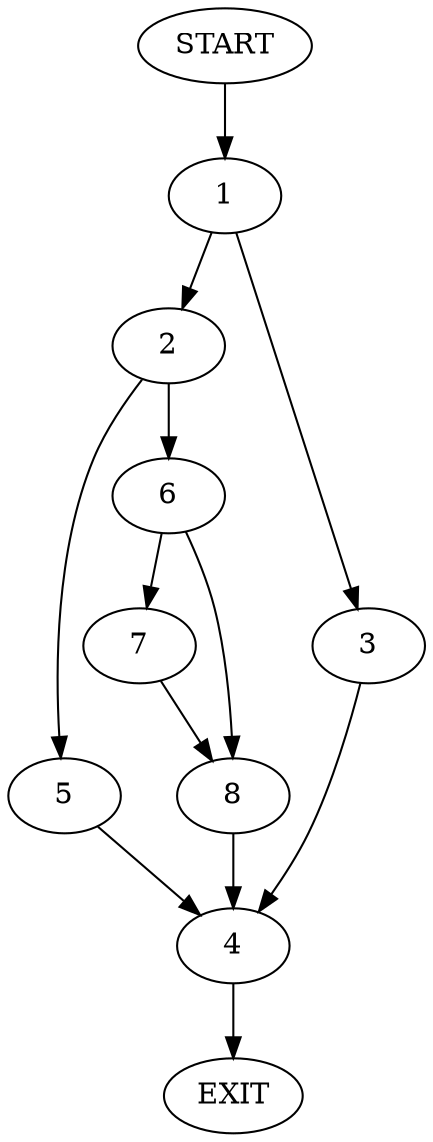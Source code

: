 digraph {
0 [label="START"]
9 [label="EXIT"]
0 -> 1
1 -> 2
1 -> 3
3 -> 4
2 -> 5
2 -> 6
4 -> 9
5 -> 4
6 -> 7
6 -> 8
7 -> 8
8 -> 4
}
